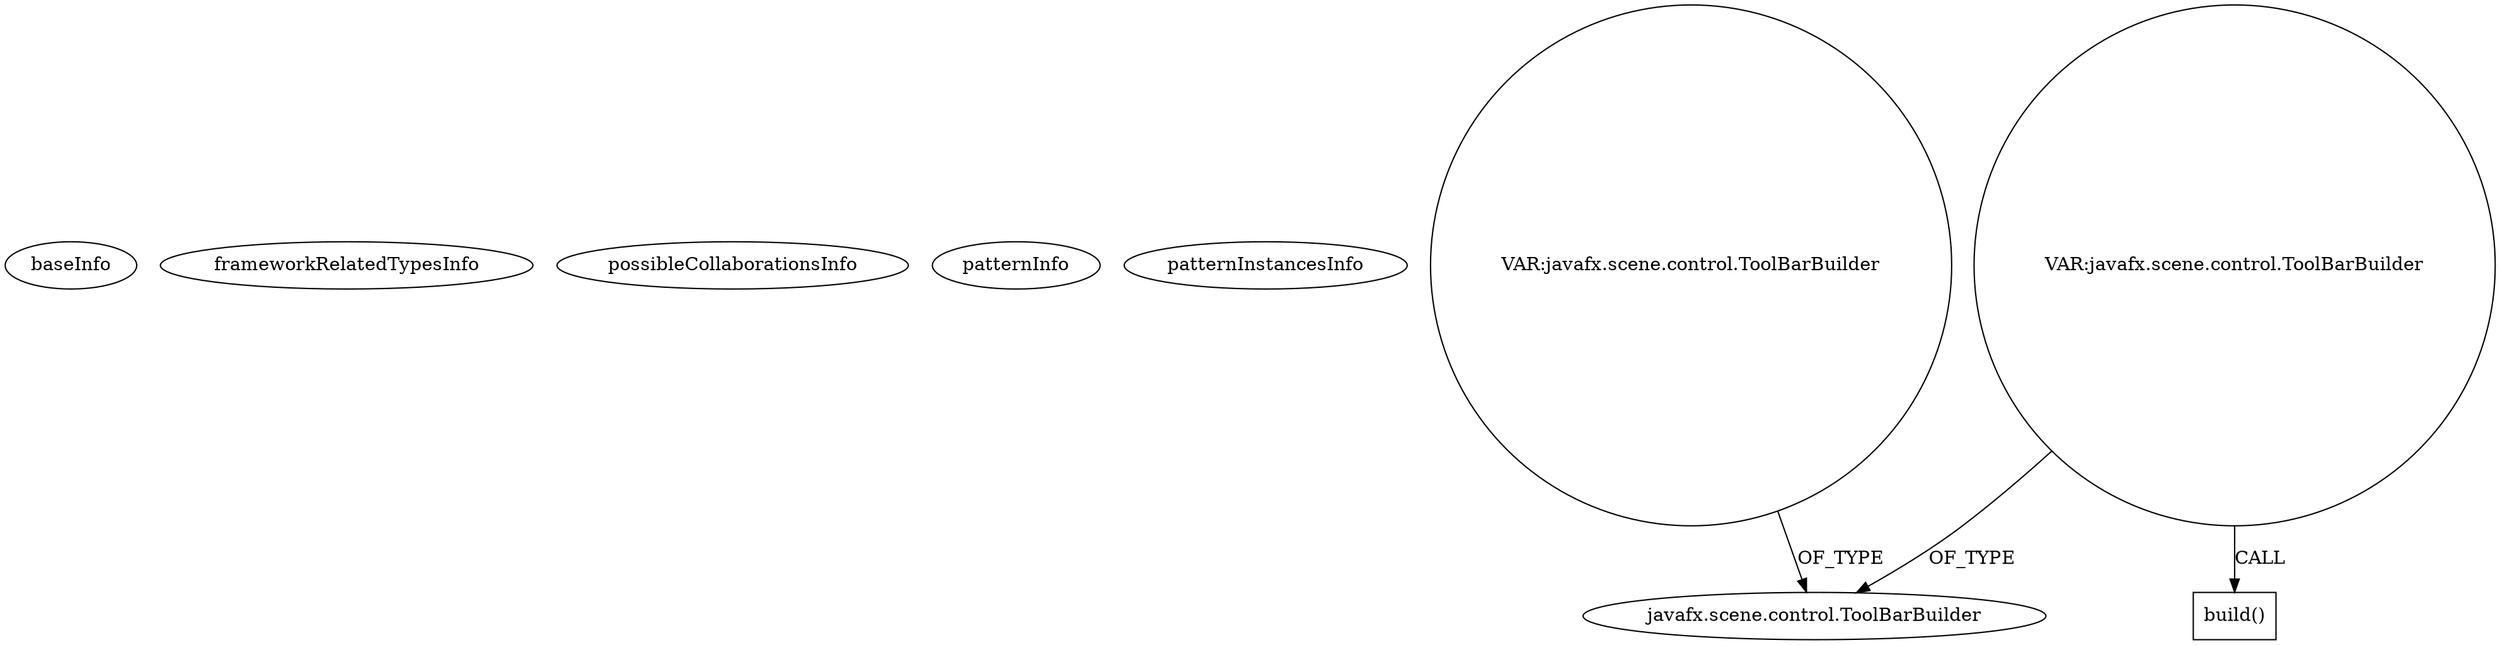 digraph {
baseInfo[graphId=4599,category="pattern",isAnonymous=false,possibleRelation=false]
frameworkRelatedTypesInfo[]
possibleCollaborationsInfo[]
patternInfo[frequency=2.0,patternRootClient=null]
patternInstancesInfo[0="SaiPradeepDandem-javafx2-gradient-builder~/SaiPradeepDandem-javafx2-gradient-builder/javafx2-gradient-builder-master/src/main/java/com/javafx/gradientbuilder/application/GradientBuilderApp.java~GradientBuilderApp~1189",1="amonker-AmonkerFX~/amonker-AmonkerFX/AmonkerFX-master/src/cn/jingyun/javafx/amonker/ui/ButtonStyles.java~ButtonStyles~1840"]
162[label="javafx.scene.control.ToolBarBuilder",vertexType="FRAMEWORK_CLASS_TYPE",isFrameworkType=false]
163[label="VAR:javafx.scene.control.ToolBarBuilder",vertexType="VARIABLE_EXPRESION",isFrameworkType=false,shape=circle]
160[label="VAR:javafx.scene.control.ToolBarBuilder",vertexType="VARIABLE_EXPRESION",isFrameworkType=false,shape=circle]
161[label="build()",vertexType="INSIDE_CALL",isFrameworkType=false,shape=box]
160->161[label="CALL"]
163->162[label="OF_TYPE"]
160->162[label="OF_TYPE"]
}
